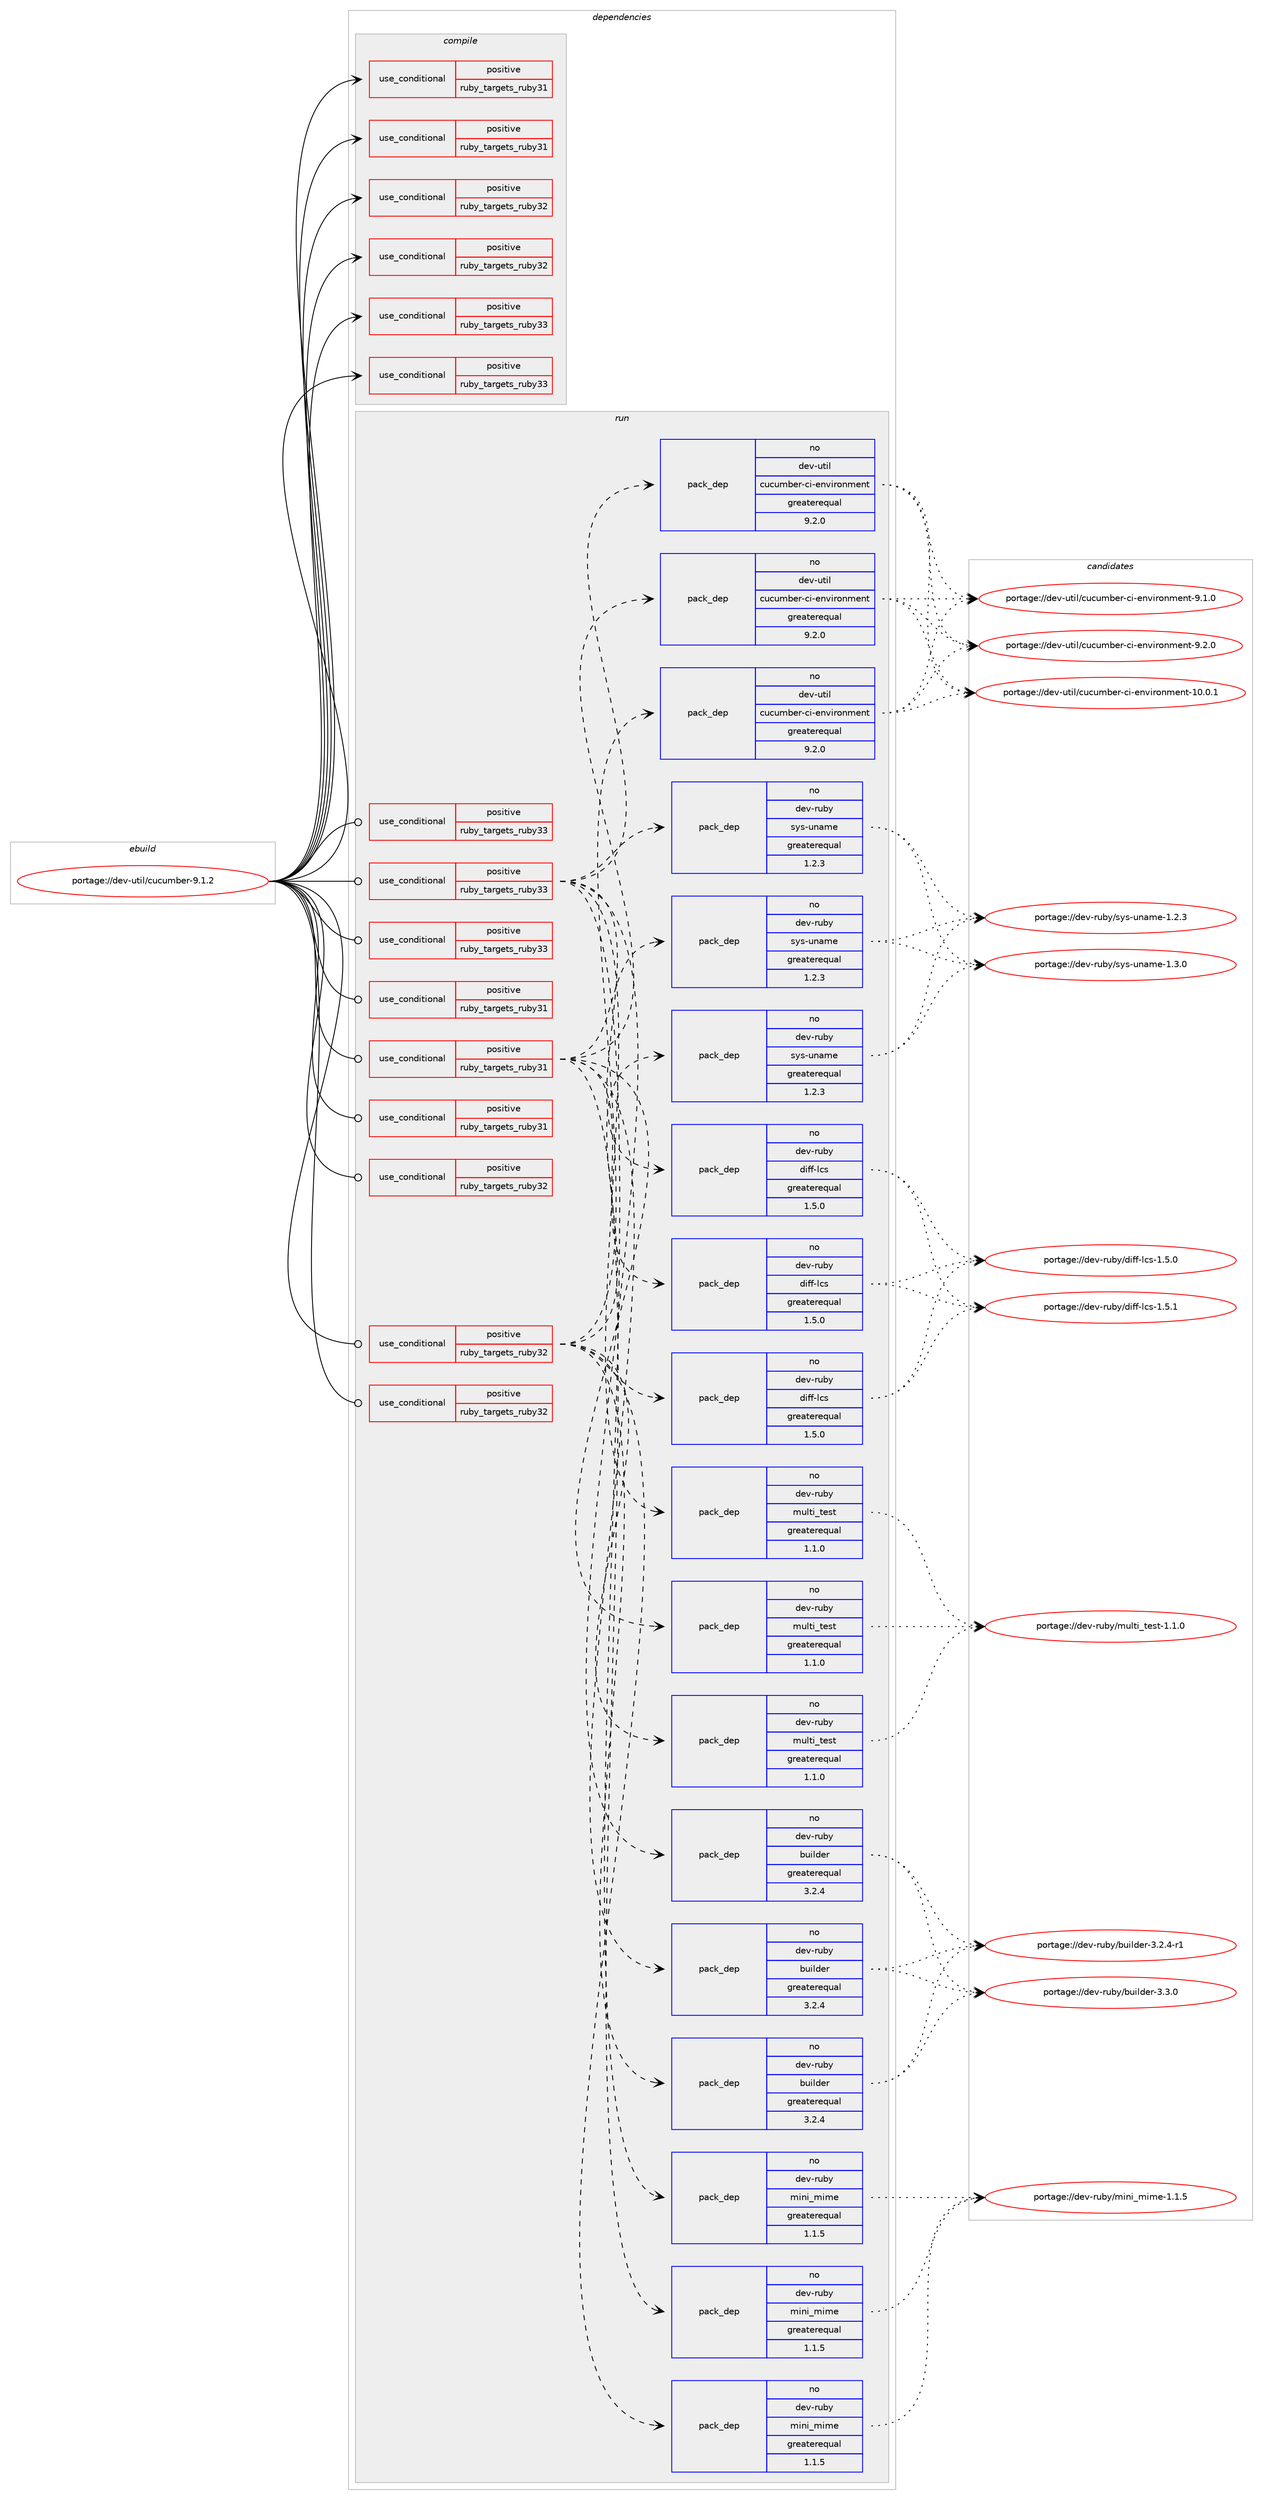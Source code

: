 digraph prolog {

# *************
# Graph options
# *************

newrank=true;
concentrate=true;
compound=true;
graph [rankdir=LR,fontname=Helvetica,fontsize=10,ranksep=1.5];#, ranksep=2.5, nodesep=0.2];
edge  [arrowhead=vee];
node  [fontname=Helvetica,fontsize=10];

# **********
# The ebuild
# **********

subgraph cluster_leftcol {
color=gray;
rank=same;
label=<<i>ebuild</i>>;
id [label="portage://dev-util/cucumber-9.1.2", color=red, width=4, href="../dev-util/cucumber-9.1.2.svg"];
}

# ****************
# The dependencies
# ****************

subgraph cluster_midcol {
color=gray;
label=<<i>dependencies</i>>;
subgraph cluster_compile {
fillcolor="#eeeeee";
style=filled;
label=<<i>compile</i>>;
subgraph cond58276 {
dependency108802 [label=<<TABLE BORDER="0" CELLBORDER="1" CELLSPACING="0" CELLPADDING="4"><TR><TD ROWSPAN="3" CELLPADDING="10">use_conditional</TD></TR><TR><TD>positive</TD></TR><TR><TD>ruby_targets_ruby31</TD></TR></TABLE>>, shape=none, color=red];
# *** BEGIN UNKNOWN DEPENDENCY TYPE (TODO) ***
# dependency108802 -> package_dependency(portage://dev-util/cucumber-9.1.2,install,no,dev-lang,ruby,none,[,,],[slot(3.1)],[])
# *** END UNKNOWN DEPENDENCY TYPE (TODO) ***

}
id:e -> dependency108802:w [weight=20,style="solid",arrowhead="vee"];
subgraph cond58277 {
dependency108803 [label=<<TABLE BORDER="0" CELLBORDER="1" CELLSPACING="0" CELLPADDING="4"><TR><TD ROWSPAN="3" CELLPADDING="10">use_conditional</TD></TR><TR><TD>positive</TD></TR><TR><TD>ruby_targets_ruby31</TD></TR></TABLE>>, shape=none, color=red];
# *** BEGIN UNKNOWN DEPENDENCY TYPE (TODO) ***
# dependency108803 -> package_dependency(portage://dev-util/cucumber-9.1.2,install,no,virtual,rubygems,none,[,,],[],[use(enable(ruby_targets_ruby31),negative)])
# *** END UNKNOWN DEPENDENCY TYPE (TODO) ***

}
id:e -> dependency108803:w [weight=20,style="solid",arrowhead="vee"];
subgraph cond58278 {
dependency108804 [label=<<TABLE BORDER="0" CELLBORDER="1" CELLSPACING="0" CELLPADDING="4"><TR><TD ROWSPAN="3" CELLPADDING="10">use_conditional</TD></TR><TR><TD>positive</TD></TR><TR><TD>ruby_targets_ruby32</TD></TR></TABLE>>, shape=none, color=red];
# *** BEGIN UNKNOWN DEPENDENCY TYPE (TODO) ***
# dependency108804 -> package_dependency(portage://dev-util/cucumber-9.1.2,install,no,dev-lang,ruby,none,[,,],[slot(3.2)],[])
# *** END UNKNOWN DEPENDENCY TYPE (TODO) ***

}
id:e -> dependency108804:w [weight=20,style="solid",arrowhead="vee"];
subgraph cond58279 {
dependency108805 [label=<<TABLE BORDER="0" CELLBORDER="1" CELLSPACING="0" CELLPADDING="4"><TR><TD ROWSPAN="3" CELLPADDING="10">use_conditional</TD></TR><TR><TD>positive</TD></TR><TR><TD>ruby_targets_ruby32</TD></TR></TABLE>>, shape=none, color=red];
# *** BEGIN UNKNOWN DEPENDENCY TYPE (TODO) ***
# dependency108805 -> package_dependency(portage://dev-util/cucumber-9.1.2,install,no,virtual,rubygems,none,[,,],[],[use(enable(ruby_targets_ruby32),negative)])
# *** END UNKNOWN DEPENDENCY TYPE (TODO) ***

}
id:e -> dependency108805:w [weight=20,style="solid",arrowhead="vee"];
subgraph cond58280 {
dependency108806 [label=<<TABLE BORDER="0" CELLBORDER="1" CELLSPACING="0" CELLPADDING="4"><TR><TD ROWSPAN="3" CELLPADDING="10">use_conditional</TD></TR><TR><TD>positive</TD></TR><TR><TD>ruby_targets_ruby33</TD></TR></TABLE>>, shape=none, color=red];
# *** BEGIN UNKNOWN DEPENDENCY TYPE (TODO) ***
# dependency108806 -> package_dependency(portage://dev-util/cucumber-9.1.2,install,no,dev-lang,ruby,none,[,,],[slot(3.3)],[])
# *** END UNKNOWN DEPENDENCY TYPE (TODO) ***

}
id:e -> dependency108806:w [weight=20,style="solid",arrowhead="vee"];
subgraph cond58281 {
dependency108807 [label=<<TABLE BORDER="0" CELLBORDER="1" CELLSPACING="0" CELLPADDING="4"><TR><TD ROWSPAN="3" CELLPADDING="10">use_conditional</TD></TR><TR><TD>positive</TD></TR><TR><TD>ruby_targets_ruby33</TD></TR></TABLE>>, shape=none, color=red];
# *** BEGIN UNKNOWN DEPENDENCY TYPE (TODO) ***
# dependency108807 -> package_dependency(portage://dev-util/cucumber-9.1.2,install,no,virtual,rubygems,none,[,,],[],[use(enable(ruby_targets_ruby33),negative)])
# *** END UNKNOWN DEPENDENCY TYPE (TODO) ***

}
id:e -> dependency108807:w [weight=20,style="solid",arrowhead="vee"];
}
subgraph cluster_compileandrun {
fillcolor="#eeeeee";
style=filled;
label=<<i>compile and run</i>>;
}
subgraph cluster_run {
fillcolor="#eeeeee";
style=filled;
label=<<i>run</i>>;
subgraph cond58282 {
dependency108808 [label=<<TABLE BORDER="0" CELLBORDER="1" CELLSPACING="0" CELLPADDING="4"><TR><TD ROWSPAN="3" CELLPADDING="10">use_conditional</TD></TR><TR><TD>positive</TD></TR><TR><TD>ruby_targets_ruby31</TD></TR></TABLE>>, shape=none, color=red];
# *** BEGIN UNKNOWN DEPENDENCY TYPE (TODO) ***
# dependency108808 -> package_dependency(portage://dev-util/cucumber-9.1.2,run,no,dev-lang,ruby,none,[,,],[slot(3.1)],[])
# *** END UNKNOWN DEPENDENCY TYPE (TODO) ***

}
id:e -> dependency108808:w [weight=20,style="solid",arrowhead="odot"];
subgraph cond58283 {
dependency108809 [label=<<TABLE BORDER="0" CELLBORDER="1" CELLSPACING="0" CELLPADDING="4"><TR><TD ROWSPAN="3" CELLPADDING="10">use_conditional</TD></TR><TR><TD>positive</TD></TR><TR><TD>ruby_targets_ruby31</TD></TR></TABLE>>, shape=none, color=red];
subgraph pack49140 {
dependency108810 [label=<<TABLE BORDER="0" CELLBORDER="1" CELLSPACING="0" CELLPADDING="4" WIDTH="220"><TR><TD ROWSPAN="6" CELLPADDING="30">pack_dep</TD></TR><TR><TD WIDTH="110">no</TD></TR><TR><TD>dev-ruby</TD></TR><TR><TD>builder</TD></TR><TR><TD>greaterequal</TD></TR><TR><TD>3.2.4</TD></TR></TABLE>>, shape=none, color=blue];
}
dependency108809:e -> dependency108810:w [weight=20,style="dashed",arrowhead="vee"];
subgraph pack49141 {
dependency108811 [label=<<TABLE BORDER="0" CELLBORDER="1" CELLSPACING="0" CELLPADDING="4" WIDTH="220"><TR><TD ROWSPAN="6" CELLPADDING="30">pack_dep</TD></TR><TR><TD WIDTH="110">no</TD></TR><TR><TD>dev-util</TD></TR><TR><TD>cucumber-ci-environment</TD></TR><TR><TD>greaterequal</TD></TR><TR><TD>9.2.0</TD></TR></TABLE>>, shape=none, color=blue];
}
dependency108809:e -> dependency108811:w [weight=20,style="dashed",arrowhead="vee"];
# *** BEGIN UNKNOWN DEPENDENCY TYPE (TODO) ***
# dependency108809 -> package_dependency(portage://dev-util/cucumber-9.1.2,run,no,dev-util,cucumber-core,none,[,,],[slot(12)],[use(enable(ruby_targets_ruby31),negative)])
# *** END UNKNOWN DEPENDENCY TYPE (TODO) ***

# *** BEGIN UNKNOWN DEPENDENCY TYPE (TODO) ***
# dependency108809 -> package_dependency(portage://dev-util/cucumber-9.1.2,run,no,dev-util,cucumber-cucumber-expressions,none,[,,],[slot(17)],[use(enable(ruby_targets_ruby31),negative)])
# *** END UNKNOWN DEPENDENCY TYPE (TODO) ***

# *** BEGIN UNKNOWN DEPENDENCY TYPE (TODO) ***
# dependency108809 -> package_dependency(portage://dev-util/cucumber-9.1.2,run,no,dev-util,cucumber-gherkin,none,[,,],[slot(26)],[use(enable(ruby_targets_ruby31),negative)])
# *** END UNKNOWN DEPENDENCY TYPE (TODO) ***

# *** BEGIN UNKNOWN DEPENDENCY TYPE (TODO) ***
# dependency108809 -> package_dependency(portage://dev-util/cucumber-9.1.2,run,no,dev-util,cucumber-html-formatter,none,[,,],[slot(21)],[use(enable(ruby_targets_ruby31),negative)])
# *** END UNKNOWN DEPENDENCY TYPE (TODO) ***

# *** BEGIN UNKNOWN DEPENDENCY TYPE (TODO) ***
# dependency108809 -> package_dependency(portage://dev-util/cucumber-9.1.2,run,no,dev-util,cucumber-messages,none,[,,],[slot(22)],[use(enable(ruby_targets_ruby31),negative)])
# *** END UNKNOWN DEPENDENCY TYPE (TODO) ***

subgraph pack49142 {
dependency108812 [label=<<TABLE BORDER="0" CELLBORDER="1" CELLSPACING="0" CELLPADDING="4" WIDTH="220"><TR><TD ROWSPAN="6" CELLPADDING="30">pack_dep</TD></TR><TR><TD WIDTH="110">no</TD></TR><TR><TD>dev-ruby</TD></TR><TR><TD>diff-lcs</TD></TR><TR><TD>greaterequal</TD></TR><TR><TD>1.5.0</TD></TR></TABLE>>, shape=none, color=blue];
}
dependency108809:e -> dependency108812:w [weight=20,style="dashed",arrowhead="vee"];
subgraph pack49143 {
dependency108813 [label=<<TABLE BORDER="0" CELLBORDER="1" CELLSPACING="0" CELLPADDING="4" WIDTH="220"><TR><TD ROWSPAN="6" CELLPADDING="30">pack_dep</TD></TR><TR><TD WIDTH="110">no</TD></TR><TR><TD>dev-ruby</TD></TR><TR><TD>mini_mime</TD></TR><TR><TD>greaterequal</TD></TR><TR><TD>1.1.5</TD></TR></TABLE>>, shape=none, color=blue];
}
dependency108809:e -> dependency108813:w [weight=20,style="dashed",arrowhead="vee"];
subgraph pack49144 {
dependency108814 [label=<<TABLE BORDER="0" CELLBORDER="1" CELLSPACING="0" CELLPADDING="4" WIDTH="220"><TR><TD ROWSPAN="6" CELLPADDING="30">pack_dep</TD></TR><TR><TD WIDTH="110">no</TD></TR><TR><TD>dev-ruby</TD></TR><TR><TD>multi_test</TD></TR><TR><TD>greaterequal</TD></TR><TR><TD>1.1.0</TD></TR></TABLE>>, shape=none, color=blue];
}
dependency108809:e -> dependency108814:w [weight=20,style="dashed",arrowhead="vee"];
subgraph pack49145 {
dependency108815 [label=<<TABLE BORDER="0" CELLBORDER="1" CELLSPACING="0" CELLPADDING="4" WIDTH="220"><TR><TD ROWSPAN="6" CELLPADDING="30">pack_dep</TD></TR><TR><TD WIDTH="110">no</TD></TR><TR><TD>dev-ruby</TD></TR><TR><TD>sys-uname</TD></TR><TR><TD>greaterequal</TD></TR><TR><TD>1.2.3</TD></TR></TABLE>>, shape=none, color=blue];
}
dependency108809:e -> dependency108815:w [weight=20,style="dashed",arrowhead="vee"];
}
id:e -> dependency108809:w [weight=20,style="solid",arrowhead="odot"];
subgraph cond58284 {
dependency108816 [label=<<TABLE BORDER="0" CELLBORDER="1" CELLSPACING="0" CELLPADDING="4"><TR><TD ROWSPAN="3" CELLPADDING="10">use_conditional</TD></TR><TR><TD>positive</TD></TR><TR><TD>ruby_targets_ruby31</TD></TR></TABLE>>, shape=none, color=red];
# *** BEGIN UNKNOWN DEPENDENCY TYPE (TODO) ***
# dependency108816 -> package_dependency(portage://dev-util/cucumber-9.1.2,run,no,virtual,rubygems,none,[,,],[],[use(enable(ruby_targets_ruby31),negative)])
# *** END UNKNOWN DEPENDENCY TYPE (TODO) ***

}
id:e -> dependency108816:w [weight=20,style="solid",arrowhead="odot"];
subgraph cond58285 {
dependency108817 [label=<<TABLE BORDER="0" CELLBORDER="1" CELLSPACING="0" CELLPADDING="4"><TR><TD ROWSPAN="3" CELLPADDING="10">use_conditional</TD></TR><TR><TD>positive</TD></TR><TR><TD>ruby_targets_ruby32</TD></TR></TABLE>>, shape=none, color=red];
# *** BEGIN UNKNOWN DEPENDENCY TYPE (TODO) ***
# dependency108817 -> package_dependency(portage://dev-util/cucumber-9.1.2,run,no,dev-lang,ruby,none,[,,],[slot(3.2)],[])
# *** END UNKNOWN DEPENDENCY TYPE (TODO) ***

}
id:e -> dependency108817:w [weight=20,style="solid",arrowhead="odot"];
subgraph cond58286 {
dependency108818 [label=<<TABLE BORDER="0" CELLBORDER="1" CELLSPACING="0" CELLPADDING="4"><TR><TD ROWSPAN="3" CELLPADDING="10">use_conditional</TD></TR><TR><TD>positive</TD></TR><TR><TD>ruby_targets_ruby32</TD></TR></TABLE>>, shape=none, color=red];
subgraph pack49146 {
dependency108819 [label=<<TABLE BORDER="0" CELLBORDER="1" CELLSPACING="0" CELLPADDING="4" WIDTH="220"><TR><TD ROWSPAN="6" CELLPADDING="30">pack_dep</TD></TR><TR><TD WIDTH="110">no</TD></TR><TR><TD>dev-ruby</TD></TR><TR><TD>builder</TD></TR><TR><TD>greaterequal</TD></TR><TR><TD>3.2.4</TD></TR></TABLE>>, shape=none, color=blue];
}
dependency108818:e -> dependency108819:w [weight=20,style="dashed",arrowhead="vee"];
subgraph pack49147 {
dependency108820 [label=<<TABLE BORDER="0" CELLBORDER="1" CELLSPACING="0" CELLPADDING="4" WIDTH="220"><TR><TD ROWSPAN="6" CELLPADDING="30">pack_dep</TD></TR><TR><TD WIDTH="110">no</TD></TR><TR><TD>dev-util</TD></TR><TR><TD>cucumber-ci-environment</TD></TR><TR><TD>greaterequal</TD></TR><TR><TD>9.2.0</TD></TR></TABLE>>, shape=none, color=blue];
}
dependency108818:e -> dependency108820:w [weight=20,style="dashed",arrowhead="vee"];
# *** BEGIN UNKNOWN DEPENDENCY TYPE (TODO) ***
# dependency108818 -> package_dependency(portage://dev-util/cucumber-9.1.2,run,no,dev-util,cucumber-core,none,[,,],[slot(12)],[use(enable(ruby_targets_ruby32),negative)])
# *** END UNKNOWN DEPENDENCY TYPE (TODO) ***

# *** BEGIN UNKNOWN DEPENDENCY TYPE (TODO) ***
# dependency108818 -> package_dependency(portage://dev-util/cucumber-9.1.2,run,no,dev-util,cucumber-cucumber-expressions,none,[,,],[slot(17)],[use(enable(ruby_targets_ruby32),negative)])
# *** END UNKNOWN DEPENDENCY TYPE (TODO) ***

# *** BEGIN UNKNOWN DEPENDENCY TYPE (TODO) ***
# dependency108818 -> package_dependency(portage://dev-util/cucumber-9.1.2,run,no,dev-util,cucumber-gherkin,none,[,,],[slot(26)],[use(enable(ruby_targets_ruby32),negative)])
# *** END UNKNOWN DEPENDENCY TYPE (TODO) ***

# *** BEGIN UNKNOWN DEPENDENCY TYPE (TODO) ***
# dependency108818 -> package_dependency(portage://dev-util/cucumber-9.1.2,run,no,dev-util,cucumber-html-formatter,none,[,,],[slot(21)],[use(enable(ruby_targets_ruby32),negative)])
# *** END UNKNOWN DEPENDENCY TYPE (TODO) ***

# *** BEGIN UNKNOWN DEPENDENCY TYPE (TODO) ***
# dependency108818 -> package_dependency(portage://dev-util/cucumber-9.1.2,run,no,dev-util,cucumber-messages,none,[,,],[slot(22)],[use(enable(ruby_targets_ruby32),negative)])
# *** END UNKNOWN DEPENDENCY TYPE (TODO) ***

subgraph pack49148 {
dependency108821 [label=<<TABLE BORDER="0" CELLBORDER="1" CELLSPACING="0" CELLPADDING="4" WIDTH="220"><TR><TD ROWSPAN="6" CELLPADDING="30">pack_dep</TD></TR><TR><TD WIDTH="110">no</TD></TR><TR><TD>dev-ruby</TD></TR><TR><TD>diff-lcs</TD></TR><TR><TD>greaterequal</TD></TR><TR><TD>1.5.0</TD></TR></TABLE>>, shape=none, color=blue];
}
dependency108818:e -> dependency108821:w [weight=20,style="dashed",arrowhead="vee"];
subgraph pack49149 {
dependency108822 [label=<<TABLE BORDER="0" CELLBORDER="1" CELLSPACING="0" CELLPADDING="4" WIDTH="220"><TR><TD ROWSPAN="6" CELLPADDING="30">pack_dep</TD></TR><TR><TD WIDTH="110">no</TD></TR><TR><TD>dev-ruby</TD></TR><TR><TD>mini_mime</TD></TR><TR><TD>greaterequal</TD></TR><TR><TD>1.1.5</TD></TR></TABLE>>, shape=none, color=blue];
}
dependency108818:e -> dependency108822:w [weight=20,style="dashed",arrowhead="vee"];
subgraph pack49150 {
dependency108823 [label=<<TABLE BORDER="0" CELLBORDER="1" CELLSPACING="0" CELLPADDING="4" WIDTH="220"><TR><TD ROWSPAN="6" CELLPADDING="30">pack_dep</TD></TR><TR><TD WIDTH="110">no</TD></TR><TR><TD>dev-ruby</TD></TR><TR><TD>multi_test</TD></TR><TR><TD>greaterequal</TD></TR><TR><TD>1.1.0</TD></TR></TABLE>>, shape=none, color=blue];
}
dependency108818:e -> dependency108823:w [weight=20,style="dashed",arrowhead="vee"];
subgraph pack49151 {
dependency108824 [label=<<TABLE BORDER="0" CELLBORDER="1" CELLSPACING="0" CELLPADDING="4" WIDTH="220"><TR><TD ROWSPAN="6" CELLPADDING="30">pack_dep</TD></TR><TR><TD WIDTH="110">no</TD></TR><TR><TD>dev-ruby</TD></TR><TR><TD>sys-uname</TD></TR><TR><TD>greaterequal</TD></TR><TR><TD>1.2.3</TD></TR></TABLE>>, shape=none, color=blue];
}
dependency108818:e -> dependency108824:w [weight=20,style="dashed",arrowhead="vee"];
}
id:e -> dependency108818:w [weight=20,style="solid",arrowhead="odot"];
subgraph cond58287 {
dependency108825 [label=<<TABLE BORDER="0" CELLBORDER="1" CELLSPACING="0" CELLPADDING="4"><TR><TD ROWSPAN="3" CELLPADDING="10">use_conditional</TD></TR><TR><TD>positive</TD></TR><TR><TD>ruby_targets_ruby32</TD></TR></TABLE>>, shape=none, color=red];
# *** BEGIN UNKNOWN DEPENDENCY TYPE (TODO) ***
# dependency108825 -> package_dependency(portage://dev-util/cucumber-9.1.2,run,no,virtual,rubygems,none,[,,],[],[use(enable(ruby_targets_ruby32),negative)])
# *** END UNKNOWN DEPENDENCY TYPE (TODO) ***

}
id:e -> dependency108825:w [weight=20,style="solid",arrowhead="odot"];
subgraph cond58288 {
dependency108826 [label=<<TABLE BORDER="0" CELLBORDER="1" CELLSPACING="0" CELLPADDING="4"><TR><TD ROWSPAN="3" CELLPADDING="10">use_conditional</TD></TR><TR><TD>positive</TD></TR><TR><TD>ruby_targets_ruby33</TD></TR></TABLE>>, shape=none, color=red];
# *** BEGIN UNKNOWN DEPENDENCY TYPE (TODO) ***
# dependency108826 -> package_dependency(portage://dev-util/cucumber-9.1.2,run,no,dev-lang,ruby,none,[,,],[slot(3.3)],[])
# *** END UNKNOWN DEPENDENCY TYPE (TODO) ***

}
id:e -> dependency108826:w [weight=20,style="solid",arrowhead="odot"];
subgraph cond58289 {
dependency108827 [label=<<TABLE BORDER="0" CELLBORDER="1" CELLSPACING="0" CELLPADDING="4"><TR><TD ROWSPAN="3" CELLPADDING="10">use_conditional</TD></TR><TR><TD>positive</TD></TR><TR><TD>ruby_targets_ruby33</TD></TR></TABLE>>, shape=none, color=red];
subgraph pack49152 {
dependency108828 [label=<<TABLE BORDER="0" CELLBORDER="1" CELLSPACING="0" CELLPADDING="4" WIDTH="220"><TR><TD ROWSPAN="6" CELLPADDING="30">pack_dep</TD></TR><TR><TD WIDTH="110">no</TD></TR><TR><TD>dev-ruby</TD></TR><TR><TD>builder</TD></TR><TR><TD>greaterequal</TD></TR><TR><TD>3.2.4</TD></TR></TABLE>>, shape=none, color=blue];
}
dependency108827:e -> dependency108828:w [weight=20,style="dashed",arrowhead="vee"];
subgraph pack49153 {
dependency108829 [label=<<TABLE BORDER="0" CELLBORDER="1" CELLSPACING="0" CELLPADDING="4" WIDTH="220"><TR><TD ROWSPAN="6" CELLPADDING="30">pack_dep</TD></TR><TR><TD WIDTH="110">no</TD></TR><TR><TD>dev-util</TD></TR><TR><TD>cucumber-ci-environment</TD></TR><TR><TD>greaterequal</TD></TR><TR><TD>9.2.0</TD></TR></TABLE>>, shape=none, color=blue];
}
dependency108827:e -> dependency108829:w [weight=20,style="dashed",arrowhead="vee"];
# *** BEGIN UNKNOWN DEPENDENCY TYPE (TODO) ***
# dependency108827 -> package_dependency(portage://dev-util/cucumber-9.1.2,run,no,dev-util,cucumber-core,none,[,,],[slot(12)],[use(enable(ruby_targets_ruby33),negative)])
# *** END UNKNOWN DEPENDENCY TYPE (TODO) ***

# *** BEGIN UNKNOWN DEPENDENCY TYPE (TODO) ***
# dependency108827 -> package_dependency(portage://dev-util/cucumber-9.1.2,run,no,dev-util,cucumber-cucumber-expressions,none,[,,],[slot(17)],[use(enable(ruby_targets_ruby33),negative)])
# *** END UNKNOWN DEPENDENCY TYPE (TODO) ***

# *** BEGIN UNKNOWN DEPENDENCY TYPE (TODO) ***
# dependency108827 -> package_dependency(portage://dev-util/cucumber-9.1.2,run,no,dev-util,cucumber-gherkin,none,[,,],[slot(26)],[use(enable(ruby_targets_ruby33),negative)])
# *** END UNKNOWN DEPENDENCY TYPE (TODO) ***

# *** BEGIN UNKNOWN DEPENDENCY TYPE (TODO) ***
# dependency108827 -> package_dependency(portage://dev-util/cucumber-9.1.2,run,no,dev-util,cucumber-html-formatter,none,[,,],[slot(21)],[use(enable(ruby_targets_ruby33),negative)])
# *** END UNKNOWN DEPENDENCY TYPE (TODO) ***

# *** BEGIN UNKNOWN DEPENDENCY TYPE (TODO) ***
# dependency108827 -> package_dependency(portage://dev-util/cucumber-9.1.2,run,no,dev-util,cucumber-messages,none,[,,],[slot(22)],[use(enable(ruby_targets_ruby33),negative)])
# *** END UNKNOWN DEPENDENCY TYPE (TODO) ***

subgraph pack49154 {
dependency108830 [label=<<TABLE BORDER="0" CELLBORDER="1" CELLSPACING="0" CELLPADDING="4" WIDTH="220"><TR><TD ROWSPAN="6" CELLPADDING="30">pack_dep</TD></TR><TR><TD WIDTH="110">no</TD></TR><TR><TD>dev-ruby</TD></TR><TR><TD>diff-lcs</TD></TR><TR><TD>greaterequal</TD></TR><TR><TD>1.5.0</TD></TR></TABLE>>, shape=none, color=blue];
}
dependency108827:e -> dependency108830:w [weight=20,style="dashed",arrowhead="vee"];
subgraph pack49155 {
dependency108831 [label=<<TABLE BORDER="0" CELLBORDER="1" CELLSPACING="0" CELLPADDING="4" WIDTH="220"><TR><TD ROWSPAN="6" CELLPADDING="30">pack_dep</TD></TR><TR><TD WIDTH="110">no</TD></TR><TR><TD>dev-ruby</TD></TR><TR><TD>mini_mime</TD></TR><TR><TD>greaterequal</TD></TR><TR><TD>1.1.5</TD></TR></TABLE>>, shape=none, color=blue];
}
dependency108827:e -> dependency108831:w [weight=20,style="dashed",arrowhead="vee"];
subgraph pack49156 {
dependency108832 [label=<<TABLE BORDER="0" CELLBORDER="1" CELLSPACING="0" CELLPADDING="4" WIDTH="220"><TR><TD ROWSPAN="6" CELLPADDING="30">pack_dep</TD></TR><TR><TD WIDTH="110">no</TD></TR><TR><TD>dev-ruby</TD></TR><TR><TD>multi_test</TD></TR><TR><TD>greaterequal</TD></TR><TR><TD>1.1.0</TD></TR></TABLE>>, shape=none, color=blue];
}
dependency108827:e -> dependency108832:w [weight=20,style="dashed",arrowhead="vee"];
subgraph pack49157 {
dependency108833 [label=<<TABLE BORDER="0" CELLBORDER="1" CELLSPACING="0" CELLPADDING="4" WIDTH="220"><TR><TD ROWSPAN="6" CELLPADDING="30">pack_dep</TD></TR><TR><TD WIDTH="110">no</TD></TR><TR><TD>dev-ruby</TD></TR><TR><TD>sys-uname</TD></TR><TR><TD>greaterequal</TD></TR><TR><TD>1.2.3</TD></TR></TABLE>>, shape=none, color=blue];
}
dependency108827:e -> dependency108833:w [weight=20,style="dashed",arrowhead="vee"];
}
id:e -> dependency108827:w [weight=20,style="solid",arrowhead="odot"];
subgraph cond58290 {
dependency108834 [label=<<TABLE BORDER="0" CELLBORDER="1" CELLSPACING="0" CELLPADDING="4"><TR><TD ROWSPAN="3" CELLPADDING="10">use_conditional</TD></TR><TR><TD>positive</TD></TR><TR><TD>ruby_targets_ruby33</TD></TR></TABLE>>, shape=none, color=red];
# *** BEGIN UNKNOWN DEPENDENCY TYPE (TODO) ***
# dependency108834 -> package_dependency(portage://dev-util/cucumber-9.1.2,run,no,virtual,rubygems,none,[,,],[],[use(enable(ruby_targets_ruby33),negative)])
# *** END UNKNOWN DEPENDENCY TYPE (TODO) ***

}
id:e -> dependency108834:w [weight=20,style="solid",arrowhead="odot"];
}
}

# **************
# The candidates
# **************

subgraph cluster_choices {
rank=same;
color=gray;
label=<<i>candidates</i>>;

subgraph choice49140 {
color=black;
nodesep=1;
choice100101118451141179812147981171051081001011144551465046524511449 [label="portage://dev-ruby/builder-3.2.4-r1", color=red, width=4,href="../dev-ruby/builder-3.2.4-r1.svg"];
choice10010111845114117981214798117105108100101114455146514648 [label="portage://dev-ruby/builder-3.3.0", color=red, width=4,href="../dev-ruby/builder-3.3.0.svg"];
dependency108810:e -> choice100101118451141179812147981171051081001011144551465046524511449:w [style=dotted,weight="100"];
dependency108810:e -> choice10010111845114117981214798117105108100101114455146514648:w [style=dotted,weight="100"];
}
subgraph choice49141 {
color=black;
nodesep=1;
choice100101118451171161051084799117991171099810111445991054510111011810511411111010910111011645494846484649 [label="portage://dev-util/cucumber-ci-environment-10.0.1", color=red, width=4,href="../dev-util/cucumber-ci-environment-10.0.1.svg"];
choice1001011184511711610510847991179911710998101114459910545101110118105114111110109101110116455746494648 [label="portage://dev-util/cucumber-ci-environment-9.1.0", color=red, width=4,href="../dev-util/cucumber-ci-environment-9.1.0.svg"];
choice1001011184511711610510847991179911710998101114459910545101110118105114111110109101110116455746504648 [label="portage://dev-util/cucumber-ci-environment-9.2.0", color=red, width=4,href="../dev-util/cucumber-ci-environment-9.2.0.svg"];
dependency108811:e -> choice100101118451171161051084799117991171099810111445991054510111011810511411111010910111011645494846484649:w [style=dotted,weight="100"];
dependency108811:e -> choice1001011184511711610510847991179911710998101114459910545101110118105114111110109101110116455746494648:w [style=dotted,weight="100"];
dependency108811:e -> choice1001011184511711610510847991179911710998101114459910545101110118105114111110109101110116455746504648:w [style=dotted,weight="100"];
}
subgraph choice49142 {
color=black;
nodesep=1;
choice1001011184511411798121471001051021024510899115454946534648 [label="portage://dev-ruby/diff-lcs-1.5.0", color=red, width=4,href="../dev-ruby/diff-lcs-1.5.0.svg"];
choice1001011184511411798121471001051021024510899115454946534649 [label="portage://dev-ruby/diff-lcs-1.5.1", color=red, width=4,href="../dev-ruby/diff-lcs-1.5.1.svg"];
dependency108812:e -> choice1001011184511411798121471001051021024510899115454946534648:w [style=dotted,weight="100"];
dependency108812:e -> choice1001011184511411798121471001051021024510899115454946534649:w [style=dotted,weight="100"];
}
subgraph choice49143 {
color=black;
nodesep=1;
choice10010111845114117981214710910511010595109105109101454946494653 [label="portage://dev-ruby/mini_mime-1.1.5", color=red, width=4,href="../dev-ruby/mini_mime-1.1.5.svg"];
dependency108813:e -> choice10010111845114117981214710910511010595109105109101454946494653:w [style=dotted,weight="100"];
}
subgraph choice49144 {
color=black;
nodesep=1;
choice10010111845114117981214710911710811610595116101115116454946494648 [label="portage://dev-ruby/multi_test-1.1.0", color=red, width=4,href="../dev-ruby/multi_test-1.1.0.svg"];
dependency108814:e -> choice10010111845114117981214710911710811610595116101115116454946494648:w [style=dotted,weight="100"];
}
subgraph choice49145 {
color=black;
nodesep=1;
choice1001011184511411798121471151211154511711097109101454946504651 [label="portage://dev-ruby/sys-uname-1.2.3", color=red, width=4,href="../dev-ruby/sys-uname-1.2.3.svg"];
choice1001011184511411798121471151211154511711097109101454946514648 [label="portage://dev-ruby/sys-uname-1.3.0", color=red, width=4,href="../dev-ruby/sys-uname-1.3.0.svg"];
dependency108815:e -> choice1001011184511411798121471151211154511711097109101454946504651:w [style=dotted,weight="100"];
dependency108815:e -> choice1001011184511411798121471151211154511711097109101454946514648:w [style=dotted,weight="100"];
}
subgraph choice49146 {
color=black;
nodesep=1;
choice100101118451141179812147981171051081001011144551465046524511449 [label="portage://dev-ruby/builder-3.2.4-r1", color=red, width=4,href="../dev-ruby/builder-3.2.4-r1.svg"];
choice10010111845114117981214798117105108100101114455146514648 [label="portage://dev-ruby/builder-3.3.0", color=red, width=4,href="../dev-ruby/builder-3.3.0.svg"];
dependency108819:e -> choice100101118451141179812147981171051081001011144551465046524511449:w [style=dotted,weight="100"];
dependency108819:e -> choice10010111845114117981214798117105108100101114455146514648:w [style=dotted,weight="100"];
}
subgraph choice49147 {
color=black;
nodesep=1;
choice100101118451171161051084799117991171099810111445991054510111011810511411111010910111011645494846484649 [label="portage://dev-util/cucumber-ci-environment-10.0.1", color=red, width=4,href="../dev-util/cucumber-ci-environment-10.0.1.svg"];
choice1001011184511711610510847991179911710998101114459910545101110118105114111110109101110116455746494648 [label="portage://dev-util/cucumber-ci-environment-9.1.0", color=red, width=4,href="../dev-util/cucumber-ci-environment-9.1.0.svg"];
choice1001011184511711610510847991179911710998101114459910545101110118105114111110109101110116455746504648 [label="portage://dev-util/cucumber-ci-environment-9.2.0", color=red, width=4,href="../dev-util/cucumber-ci-environment-9.2.0.svg"];
dependency108820:e -> choice100101118451171161051084799117991171099810111445991054510111011810511411111010910111011645494846484649:w [style=dotted,weight="100"];
dependency108820:e -> choice1001011184511711610510847991179911710998101114459910545101110118105114111110109101110116455746494648:w [style=dotted,weight="100"];
dependency108820:e -> choice1001011184511711610510847991179911710998101114459910545101110118105114111110109101110116455746504648:w [style=dotted,weight="100"];
}
subgraph choice49148 {
color=black;
nodesep=1;
choice1001011184511411798121471001051021024510899115454946534648 [label="portage://dev-ruby/diff-lcs-1.5.0", color=red, width=4,href="../dev-ruby/diff-lcs-1.5.0.svg"];
choice1001011184511411798121471001051021024510899115454946534649 [label="portage://dev-ruby/diff-lcs-1.5.1", color=red, width=4,href="../dev-ruby/diff-lcs-1.5.1.svg"];
dependency108821:e -> choice1001011184511411798121471001051021024510899115454946534648:w [style=dotted,weight="100"];
dependency108821:e -> choice1001011184511411798121471001051021024510899115454946534649:w [style=dotted,weight="100"];
}
subgraph choice49149 {
color=black;
nodesep=1;
choice10010111845114117981214710910511010595109105109101454946494653 [label="portage://dev-ruby/mini_mime-1.1.5", color=red, width=4,href="../dev-ruby/mini_mime-1.1.5.svg"];
dependency108822:e -> choice10010111845114117981214710910511010595109105109101454946494653:w [style=dotted,weight="100"];
}
subgraph choice49150 {
color=black;
nodesep=1;
choice10010111845114117981214710911710811610595116101115116454946494648 [label="portage://dev-ruby/multi_test-1.1.0", color=red, width=4,href="../dev-ruby/multi_test-1.1.0.svg"];
dependency108823:e -> choice10010111845114117981214710911710811610595116101115116454946494648:w [style=dotted,weight="100"];
}
subgraph choice49151 {
color=black;
nodesep=1;
choice1001011184511411798121471151211154511711097109101454946504651 [label="portage://dev-ruby/sys-uname-1.2.3", color=red, width=4,href="../dev-ruby/sys-uname-1.2.3.svg"];
choice1001011184511411798121471151211154511711097109101454946514648 [label="portage://dev-ruby/sys-uname-1.3.0", color=red, width=4,href="../dev-ruby/sys-uname-1.3.0.svg"];
dependency108824:e -> choice1001011184511411798121471151211154511711097109101454946504651:w [style=dotted,weight="100"];
dependency108824:e -> choice1001011184511411798121471151211154511711097109101454946514648:w [style=dotted,weight="100"];
}
subgraph choice49152 {
color=black;
nodesep=1;
choice100101118451141179812147981171051081001011144551465046524511449 [label="portage://dev-ruby/builder-3.2.4-r1", color=red, width=4,href="../dev-ruby/builder-3.2.4-r1.svg"];
choice10010111845114117981214798117105108100101114455146514648 [label="portage://dev-ruby/builder-3.3.0", color=red, width=4,href="../dev-ruby/builder-3.3.0.svg"];
dependency108828:e -> choice100101118451141179812147981171051081001011144551465046524511449:w [style=dotted,weight="100"];
dependency108828:e -> choice10010111845114117981214798117105108100101114455146514648:w [style=dotted,weight="100"];
}
subgraph choice49153 {
color=black;
nodesep=1;
choice100101118451171161051084799117991171099810111445991054510111011810511411111010910111011645494846484649 [label="portage://dev-util/cucumber-ci-environment-10.0.1", color=red, width=4,href="../dev-util/cucumber-ci-environment-10.0.1.svg"];
choice1001011184511711610510847991179911710998101114459910545101110118105114111110109101110116455746494648 [label="portage://dev-util/cucumber-ci-environment-9.1.0", color=red, width=4,href="../dev-util/cucumber-ci-environment-9.1.0.svg"];
choice1001011184511711610510847991179911710998101114459910545101110118105114111110109101110116455746504648 [label="portage://dev-util/cucumber-ci-environment-9.2.0", color=red, width=4,href="../dev-util/cucumber-ci-environment-9.2.0.svg"];
dependency108829:e -> choice100101118451171161051084799117991171099810111445991054510111011810511411111010910111011645494846484649:w [style=dotted,weight="100"];
dependency108829:e -> choice1001011184511711610510847991179911710998101114459910545101110118105114111110109101110116455746494648:w [style=dotted,weight="100"];
dependency108829:e -> choice1001011184511711610510847991179911710998101114459910545101110118105114111110109101110116455746504648:w [style=dotted,weight="100"];
}
subgraph choice49154 {
color=black;
nodesep=1;
choice1001011184511411798121471001051021024510899115454946534648 [label="portage://dev-ruby/diff-lcs-1.5.0", color=red, width=4,href="../dev-ruby/diff-lcs-1.5.0.svg"];
choice1001011184511411798121471001051021024510899115454946534649 [label="portage://dev-ruby/diff-lcs-1.5.1", color=red, width=4,href="../dev-ruby/diff-lcs-1.5.1.svg"];
dependency108830:e -> choice1001011184511411798121471001051021024510899115454946534648:w [style=dotted,weight="100"];
dependency108830:e -> choice1001011184511411798121471001051021024510899115454946534649:w [style=dotted,weight="100"];
}
subgraph choice49155 {
color=black;
nodesep=1;
choice10010111845114117981214710910511010595109105109101454946494653 [label="portage://dev-ruby/mini_mime-1.1.5", color=red, width=4,href="../dev-ruby/mini_mime-1.1.5.svg"];
dependency108831:e -> choice10010111845114117981214710910511010595109105109101454946494653:w [style=dotted,weight="100"];
}
subgraph choice49156 {
color=black;
nodesep=1;
choice10010111845114117981214710911710811610595116101115116454946494648 [label="portage://dev-ruby/multi_test-1.1.0", color=red, width=4,href="../dev-ruby/multi_test-1.1.0.svg"];
dependency108832:e -> choice10010111845114117981214710911710811610595116101115116454946494648:w [style=dotted,weight="100"];
}
subgraph choice49157 {
color=black;
nodesep=1;
choice1001011184511411798121471151211154511711097109101454946504651 [label="portage://dev-ruby/sys-uname-1.2.3", color=red, width=4,href="../dev-ruby/sys-uname-1.2.3.svg"];
choice1001011184511411798121471151211154511711097109101454946514648 [label="portage://dev-ruby/sys-uname-1.3.0", color=red, width=4,href="../dev-ruby/sys-uname-1.3.0.svg"];
dependency108833:e -> choice1001011184511411798121471151211154511711097109101454946504651:w [style=dotted,weight="100"];
dependency108833:e -> choice1001011184511411798121471151211154511711097109101454946514648:w [style=dotted,weight="100"];
}
}

}
